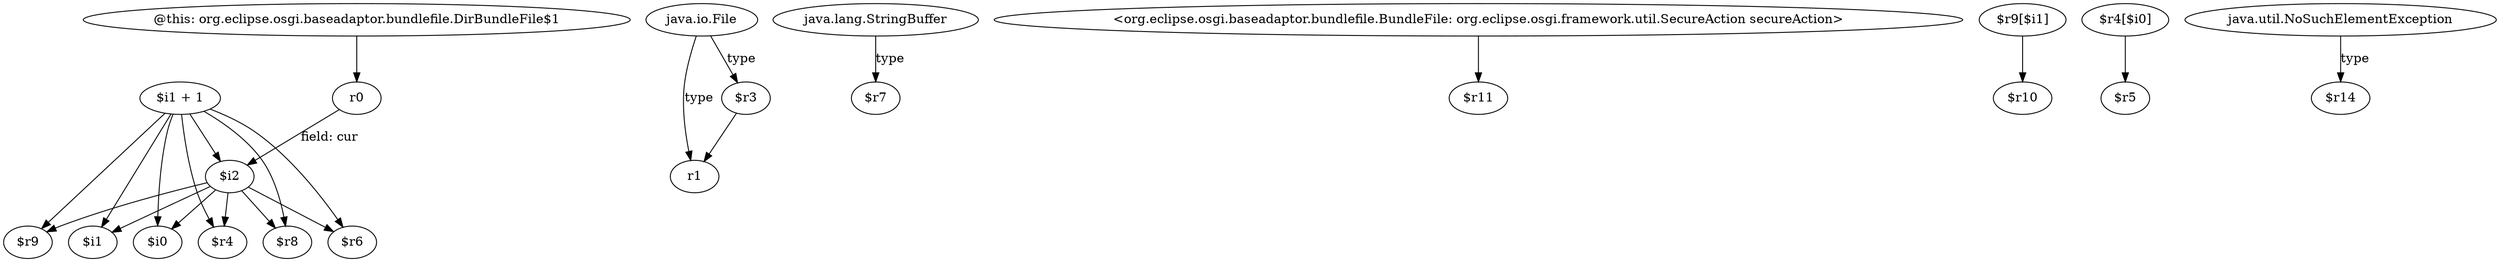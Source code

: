 digraph g {
0[label="r0"]
1[label="$i2"]
0->1[label="field: cur"]
2[label="@this: org.eclipse.osgi.baseadaptor.bundlefile.DirBundleFile$1"]
2->0[label=""]
3[label="$i0"]
1->3[label=""]
4[label="$i1 + 1"]
4->1[label=""]
5[label="java.io.File"]
6[label="r1"]
5->6[label="type"]
7[label="java.lang.StringBuffer"]
8[label="$r7"]
7->8[label="type"]
9[label="<org.eclipse.osgi.baseadaptor.bundlefile.BundleFile: org.eclipse.osgi.framework.util.SecureAction secureAction>"]
10[label="$r11"]
9->10[label=""]
11[label="$i1"]
1->11[label=""]
12[label="$r9[$i1]"]
13[label="$r10"]
12->13[label=""]
14[label="$r6"]
4->14[label=""]
15[label="$r4"]
4->15[label=""]
16[label="$r9"]
4->16[label=""]
17[label="$r3"]
17->6[label=""]
18[label="$r8"]
4->18[label=""]
1->16[label=""]
4->11[label=""]
19[label="$r4[$i0]"]
20[label="$r5"]
19->20[label=""]
1->14[label=""]
21[label="java.util.NoSuchElementException"]
22[label="$r14"]
21->22[label="type"]
1->15[label=""]
5->17[label="type"]
1->18[label=""]
4->3[label=""]
}
